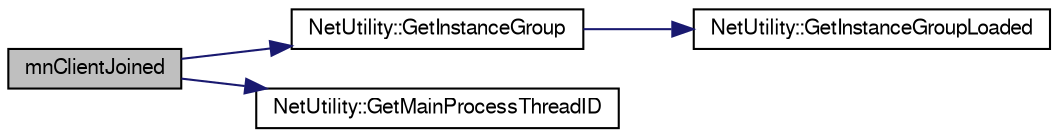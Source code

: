 digraph G
{
  edge [fontname="FreeSans",fontsize="10",labelfontname="FreeSans",labelfontsize="10"];
  node [fontname="FreeSans",fontsize="10",shape=record];
  rankdir=LR;
  Node1 [label="mnClientJoined",height=0.2,width=0.4,color="black", fillcolor="grey75", style="filled" fontcolor="black"];
  Node1 -> Node2 [color="midnightblue",fontsize="10",style="solid",fontname="FreeSans"];
  Node2 [label="NetUtility::GetInstanceGroup",height=0.2,width=0.4,color="black", fillcolor="white", style="filled",URL="$class_net_utility.html#ae66ffeb5d6e0092c8bedc44f73392200"];
  Node2 -> Node3 [color="midnightblue",fontsize="10",style="solid",fontname="FreeSans"];
  Node3 [label="NetUtility::GetInstanceGroupLoaded",height=0.2,width=0.4,color="black", fillcolor="white", style="filled",URL="$class_net_utility.html#a32aef288e7a5b6d3bb0eb2fb52593d7d"];
  Node1 -> Node4 [color="midnightblue",fontsize="10",style="solid",fontname="FreeSans"];
  Node4 [label="NetUtility::GetMainProcessThreadID",height=0.2,width=0.4,color="black", fillcolor="white", style="filled",URL="$class_net_utility.html#aca0bbea45a7bc232fdb88505f97cc016"];
}
